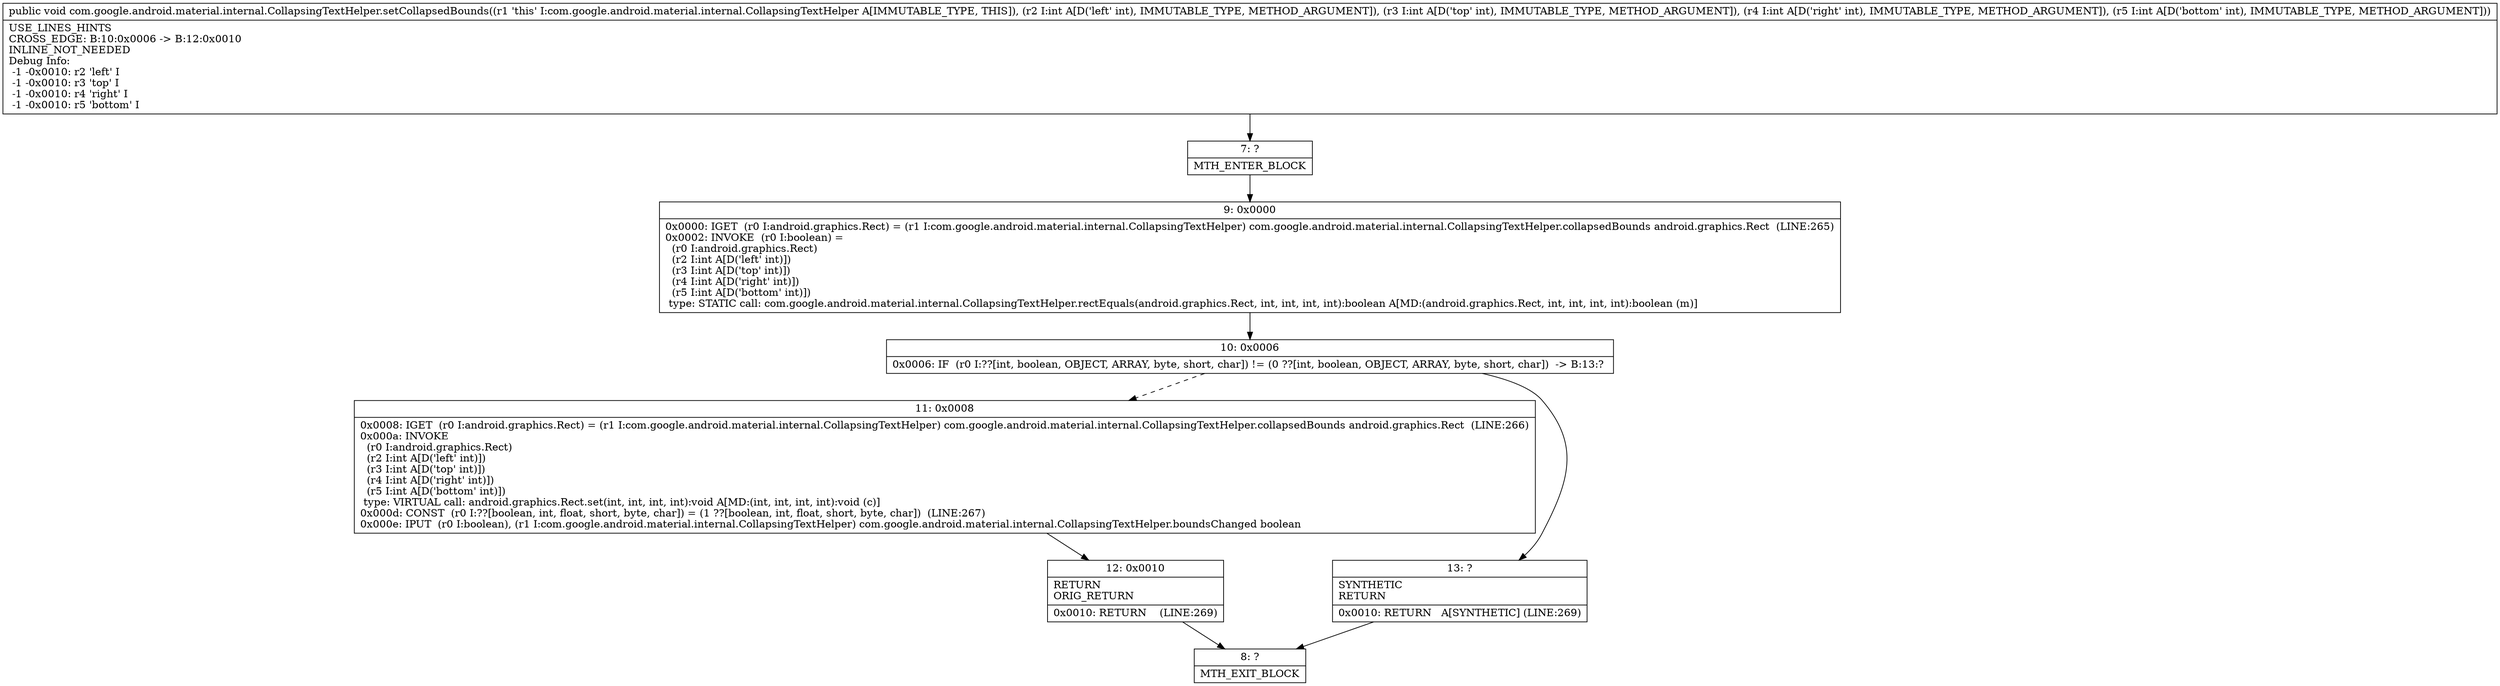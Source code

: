 digraph "CFG forcom.google.android.material.internal.CollapsingTextHelper.setCollapsedBounds(IIII)V" {
Node_7 [shape=record,label="{7\:\ ?|MTH_ENTER_BLOCK\l}"];
Node_9 [shape=record,label="{9\:\ 0x0000|0x0000: IGET  (r0 I:android.graphics.Rect) = (r1 I:com.google.android.material.internal.CollapsingTextHelper) com.google.android.material.internal.CollapsingTextHelper.collapsedBounds android.graphics.Rect  (LINE:265)\l0x0002: INVOKE  (r0 I:boolean) = \l  (r0 I:android.graphics.Rect)\l  (r2 I:int A[D('left' int)])\l  (r3 I:int A[D('top' int)])\l  (r4 I:int A[D('right' int)])\l  (r5 I:int A[D('bottom' int)])\l type: STATIC call: com.google.android.material.internal.CollapsingTextHelper.rectEquals(android.graphics.Rect, int, int, int, int):boolean A[MD:(android.graphics.Rect, int, int, int, int):boolean (m)]\l}"];
Node_10 [shape=record,label="{10\:\ 0x0006|0x0006: IF  (r0 I:??[int, boolean, OBJECT, ARRAY, byte, short, char]) != (0 ??[int, boolean, OBJECT, ARRAY, byte, short, char])  \-\> B:13:? \l}"];
Node_11 [shape=record,label="{11\:\ 0x0008|0x0008: IGET  (r0 I:android.graphics.Rect) = (r1 I:com.google.android.material.internal.CollapsingTextHelper) com.google.android.material.internal.CollapsingTextHelper.collapsedBounds android.graphics.Rect  (LINE:266)\l0x000a: INVOKE  \l  (r0 I:android.graphics.Rect)\l  (r2 I:int A[D('left' int)])\l  (r3 I:int A[D('top' int)])\l  (r4 I:int A[D('right' int)])\l  (r5 I:int A[D('bottom' int)])\l type: VIRTUAL call: android.graphics.Rect.set(int, int, int, int):void A[MD:(int, int, int, int):void (c)]\l0x000d: CONST  (r0 I:??[boolean, int, float, short, byte, char]) = (1 ??[boolean, int, float, short, byte, char])  (LINE:267)\l0x000e: IPUT  (r0 I:boolean), (r1 I:com.google.android.material.internal.CollapsingTextHelper) com.google.android.material.internal.CollapsingTextHelper.boundsChanged boolean \l}"];
Node_12 [shape=record,label="{12\:\ 0x0010|RETURN\lORIG_RETURN\l|0x0010: RETURN    (LINE:269)\l}"];
Node_8 [shape=record,label="{8\:\ ?|MTH_EXIT_BLOCK\l}"];
Node_13 [shape=record,label="{13\:\ ?|SYNTHETIC\lRETURN\l|0x0010: RETURN   A[SYNTHETIC] (LINE:269)\l}"];
MethodNode[shape=record,label="{public void com.google.android.material.internal.CollapsingTextHelper.setCollapsedBounds((r1 'this' I:com.google.android.material.internal.CollapsingTextHelper A[IMMUTABLE_TYPE, THIS]), (r2 I:int A[D('left' int), IMMUTABLE_TYPE, METHOD_ARGUMENT]), (r3 I:int A[D('top' int), IMMUTABLE_TYPE, METHOD_ARGUMENT]), (r4 I:int A[D('right' int), IMMUTABLE_TYPE, METHOD_ARGUMENT]), (r5 I:int A[D('bottom' int), IMMUTABLE_TYPE, METHOD_ARGUMENT]))  | USE_LINES_HINTS\lCROSS_EDGE: B:10:0x0006 \-\> B:12:0x0010\lINLINE_NOT_NEEDED\lDebug Info:\l  \-1 \-0x0010: r2 'left' I\l  \-1 \-0x0010: r3 'top' I\l  \-1 \-0x0010: r4 'right' I\l  \-1 \-0x0010: r5 'bottom' I\l}"];
MethodNode -> Node_7;Node_7 -> Node_9;
Node_9 -> Node_10;
Node_10 -> Node_11[style=dashed];
Node_10 -> Node_13;
Node_11 -> Node_12;
Node_12 -> Node_8;
Node_13 -> Node_8;
}


